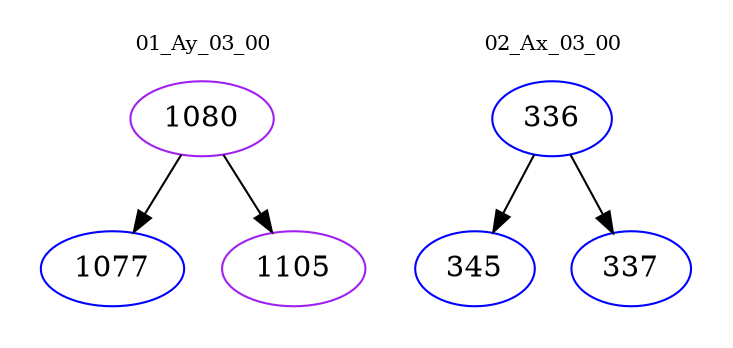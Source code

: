 digraph{
subgraph cluster_0 {
color = white
label = "01_Ay_03_00";
fontsize=10;
T0_1080 [label="1080", color="purple"]
T0_1080 -> T0_1077 [color="black"]
T0_1077 [label="1077", color="blue"]
T0_1080 -> T0_1105 [color="black"]
T0_1105 [label="1105", color="purple"]
}
subgraph cluster_1 {
color = white
label = "02_Ax_03_00";
fontsize=10;
T1_336 [label="336", color="blue"]
T1_336 -> T1_345 [color="black"]
T1_345 [label="345", color="blue"]
T1_336 -> T1_337 [color="black"]
T1_337 [label="337", color="blue"]
}
}
